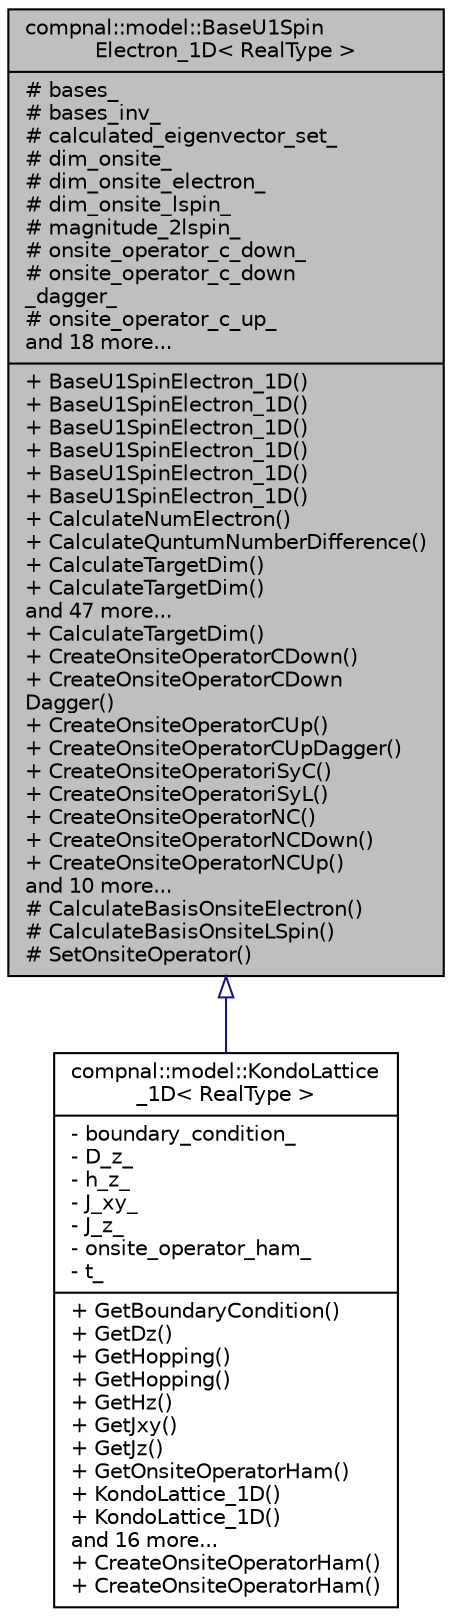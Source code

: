 digraph "compnal::model::BaseU1SpinElectron_1D&lt; RealType &gt;"
{
 // INTERACTIVE_SVG=YES
 // LATEX_PDF_SIZE
  edge [fontname="Helvetica",fontsize="10",labelfontname="Helvetica",labelfontsize="10"];
  node [fontname="Helvetica",fontsize="10",shape=record];
  Node1 [label="{compnal::model::BaseU1Spin\lElectron_1D\< RealType \>\n|# bases_\l# bases_inv_\l# calculated_eigenvector_set_\l# dim_onsite_\l# dim_onsite_electron_\l# dim_onsite_lspin_\l# magnitude_2lspin_\l# onsite_operator_c_down_\l# onsite_operator_c_down\l_dagger_\l# onsite_operator_c_up_\land 18 more...\l|+ BaseU1SpinElectron_1D()\l+ BaseU1SpinElectron_1D()\l+ BaseU1SpinElectron_1D()\l+ BaseU1SpinElectron_1D()\l+ BaseU1SpinElectron_1D()\l+ BaseU1SpinElectron_1D()\l+ CalculateNumElectron()\l+ CalculateQuntumNumberDifference()\l+ CalculateTargetDim()\l+ CalculateTargetDim()\land 47 more...\l+ CalculateTargetDim()\l+ CreateOnsiteOperatorCDown()\l+ CreateOnsiteOperatorCDown\lDagger()\l+ CreateOnsiteOperatorCUp()\l+ CreateOnsiteOperatorCUpDagger()\l+ CreateOnsiteOperatoriSyC()\l+ CreateOnsiteOperatoriSyL()\l+ CreateOnsiteOperatorNC()\l+ CreateOnsiteOperatorNCDown()\l+ CreateOnsiteOperatorNCUp()\land 10 more...\l# CalculateBasisOnsiteElectron()\l# CalculateBasisOnsiteLSpin()\l# SetOnsiteOperator()\l}",height=0.2,width=0.4,color="black", fillcolor="grey75", style="filled", fontcolor="black",tooltip="The base class for one-dimensional spin-electron systems with the U(1) symmetry."];
  Node1 -> Node2 [dir="back",color="midnightblue",fontsize="10",style="solid",arrowtail="onormal",fontname="Helvetica"];
  Node2 [label="{compnal::model::KondoLattice\l_1D\< RealType \>\n|- boundary_condition_\l- D_z_\l- h_z_\l- J_xy_\l- J_z_\l- onsite_operator_ham_\l- t_\l|+ GetBoundaryCondition()\l+ GetDz()\l+ GetHopping()\l+ GetHopping()\l+ GetHz()\l+ GetJxy()\l+ GetJz()\l+ GetOnsiteOperatorHam()\l+ KondoLattice_1D()\l+ KondoLattice_1D()\land 16 more...\l+ CreateOnsiteOperatorHam()\l+ CreateOnsiteOperatorHam()\l}",height=0.2,width=0.4,color="black", fillcolor="white", style="filled",URL="$d1/d89/classcompnal_1_1model_1_1_kondo_lattice__1_d.html",tooltip="The class for the one-dimensional Kondo lattice model with the magnitude of the spin ...."];
}
